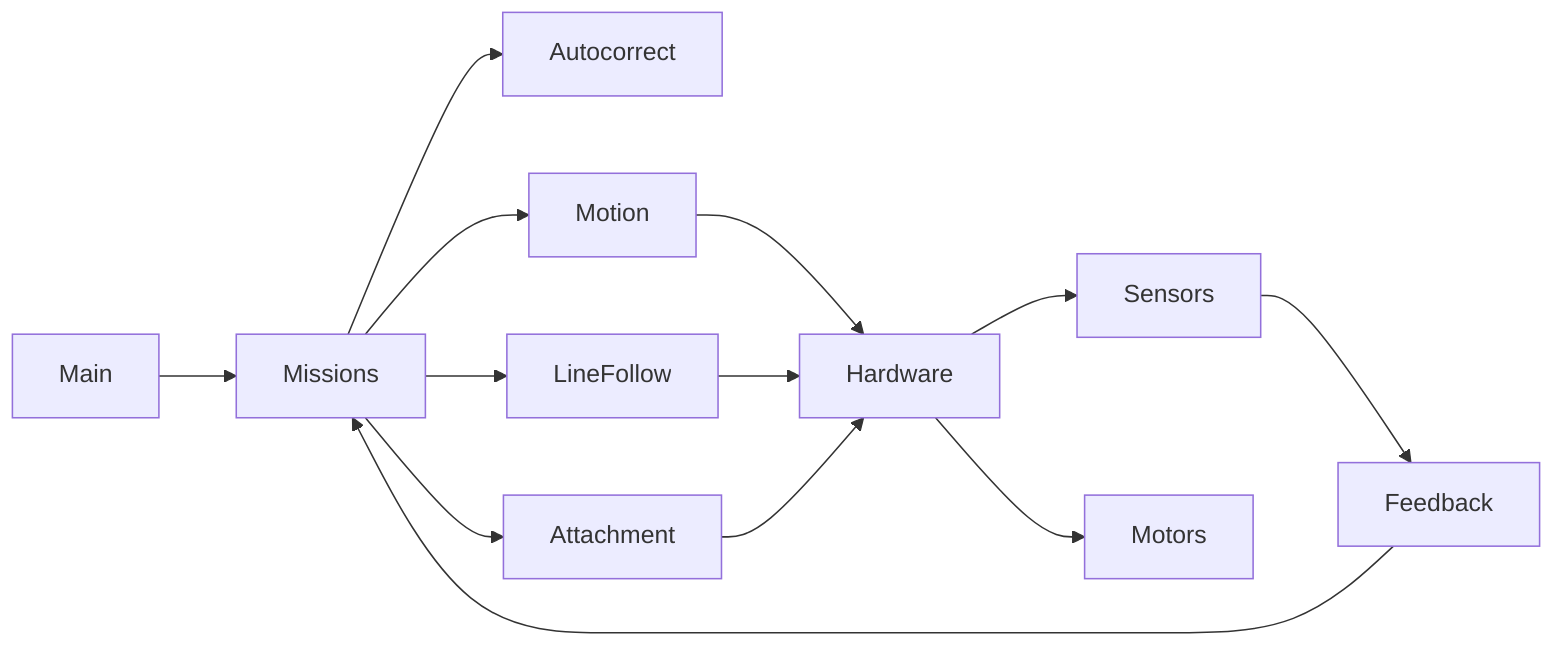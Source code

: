 flowchart LR
  Main --> Missions
  Missions --> Autocorrect
  Missions --> Motion
  Missions --> LineFollow
  Missions --> Attachment
  Motion --> Hardware
  LineFollow --> Hardware
  Attachment --> Hardware
  Hardware --> Sensors
  Hardware --> Motors
  Sensors --> Feedback --> Missions